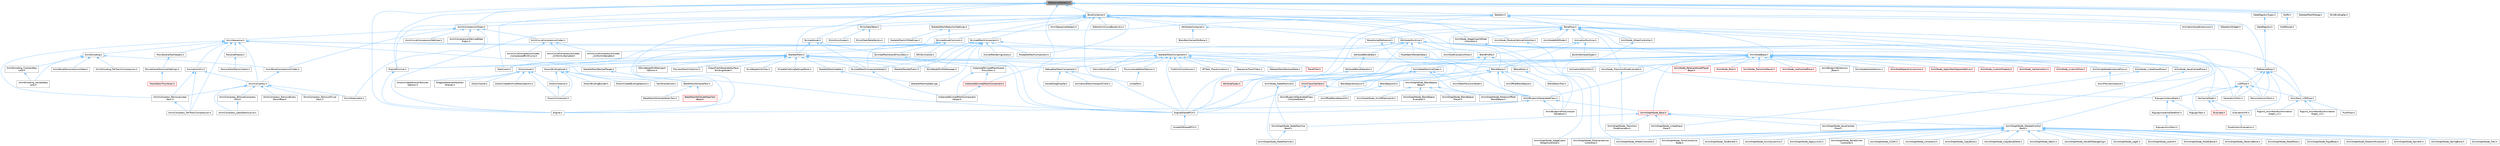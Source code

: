 digraph "ReferenceSkeleton.h"
{
 // INTERACTIVE_SVG=YES
 // LATEX_PDF_SIZE
  bgcolor="transparent";
  edge [fontname=Helvetica,fontsize=10,labelfontname=Helvetica,labelfontsize=10];
  node [fontname=Helvetica,fontsize=10,shape=box,height=0.2,width=0.4];
  Node1 [id="Node000001",label="ReferenceSkeleton.h",height=0.2,width=0.4,color="gray40", fillcolor="grey60", style="filled", fontcolor="black",tooltip=" "];
  Node1 -> Node2 [id="edge1_Node000001_Node000002",dir="back",color="steelblue1",style="solid",tooltip=" "];
  Node2 [id="Node000002",label="AnimCompressionTypes.h",height=0.2,width=0.4,color="grey40", fillcolor="white", style="filled",URL="$d1/d3b/AnimCompressionTypes_8h.html",tooltip=" "];
  Node2 -> Node3 [id="edge2_Node000002_Node000003",dir="back",color="steelblue1",style="solid",tooltip=" "];
  Node3 [id="Node000003",label="AnimBoneCompressionCodec.h",height=0.2,width=0.4,color="grey40", fillcolor="white", style="filled",URL="$dd/dc3/AnimBoneCompressionCodec_8h.html",tooltip=" "];
  Node3 -> Node4 [id="edge3_Node000003_Node000004",dir="back",color="steelblue1",style="solid",tooltip=" "];
  Node4 [id="Node000004",label="AnimCompress.h",height=0.2,width=0.4,color="grey40", fillcolor="white", style="filled",URL="$dd/d6d/AnimCompress_8h.html",tooltip=" "];
  Node4 -> Node5 [id="edge4_Node000004_Node000005",dir="back",color="steelblue1",style="solid",tooltip=" "];
  Node5 [id="Node000005",label="AnimCompress_BitwiseCompress\lOnly.h",height=0.2,width=0.4,color="grey40", fillcolor="white", style="filled",URL="$df/dd5/AnimCompress__BitwiseCompressOnly_8h.html",tooltip=" "];
  Node5 -> Node6 [id="edge5_Node000005_Node000006",dir="back",color="steelblue1",style="solid",tooltip=" "];
  Node6 [id="Node000006",label="AnimCompress_LeastDestructive.h",height=0.2,width=0.4,color="grey40", fillcolor="white", style="filled",URL="$da/d93/AnimCompress__LeastDestructive_8h.html",tooltip=" "];
  Node4 -> Node6 [id="edge6_Node000004_Node000006",dir="back",color="steelblue1",style="solid",tooltip=" "];
  Node4 -> Node7 [id="edge7_Node000004_Node000007",dir="back",color="steelblue1",style="solid",tooltip=" "];
  Node7 [id="Node000007",label="AnimCompress_RemoveEvery\lSecondKey.h",height=0.2,width=0.4,color="grey40", fillcolor="white", style="filled",URL="$d6/dc2/AnimCompress__RemoveEverySecondKey_8h.html",tooltip=" "];
  Node4 -> Node8 [id="edge8_Node000004_Node000008",dir="back",color="steelblue1",style="solid",tooltip=" "];
  Node8 [id="Node000008",label="AnimCompress_RemoveLinear\lKeys.h",height=0.2,width=0.4,color="grey40", fillcolor="white", style="filled",URL="$d1/d0a/AnimCompress__RemoveLinearKeys_8h.html",tooltip=" "];
  Node8 -> Node9 [id="edge9_Node000008_Node000009",dir="back",color="steelblue1",style="solid",tooltip=" "];
  Node9 [id="Node000009",label="AnimCompress_PerTrackCompression.h",height=0.2,width=0.4,color="grey40", fillcolor="white", style="filled",URL="$d1/d22/AnimCompress__PerTrackCompression_8h.html",tooltip=" "];
  Node4 -> Node10 [id="edge10_Node000004_Node000010",dir="back",color="steelblue1",style="solid",tooltip=" "];
  Node10 [id="Node000010",label="AnimCompress_RemoveTrivial\lKeys.h",height=0.2,width=0.4,color="grey40", fillcolor="white", style="filled",URL="$d0/d60/AnimCompress__RemoveTrivialKeys_8h.html",tooltip=" "];
  Node4 -> Node11 [id="edge11_Node000004_Node000011",dir="back",color="steelblue1",style="solid",tooltip=" "];
  Node11 [id="Node000011",label="AnimStreamable.h",height=0.2,width=0.4,color="grey40", fillcolor="white", style="filled",URL="$d1/d46/AnimStreamable_8h.html",tooltip=" "];
  Node2 -> Node12 [id="edge12_Node000002_Node000012",dir="back",color="steelblue1",style="solid",tooltip=" "];
  Node12 [id="Node000012",label="AnimCompressionDerivedData\lPublic.h",height=0.2,width=0.4,color="grey40", fillcolor="white", style="filled",URL="$dc/d36/AnimCompressionDerivedDataPublic_8h.html",tooltip=" "];
  Node2 -> Node13 [id="edge13_Node000002_Node000013",dir="back",color="steelblue1",style="solid",tooltip=" "];
  Node13 [id="Node000013",label="AnimCurveCompressionCodec.h",height=0.2,width=0.4,color="grey40", fillcolor="white", style="filled",URL="$d3/d77/AnimCurveCompressionCodec_8h.html",tooltip=" "];
  Node13 -> Node14 [id="edge14_Node000013_Node000014",dir="back",color="steelblue1",style="solid",tooltip=" "];
  Node14 [id="Node000014",label="AnimCurveCompressionCodec\l_CompressedRichCurve.h",height=0.2,width=0.4,color="grey40", fillcolor="white", style="filled",URL="$db/d72/AnimCurveCompressionCodec__CompressedRichCurve_8h.html",tooltip=" "];
  Node13 -> Node15 [id="edge15_Node000013_Node000015",dir="back",color="steelblue1",style="solid",tooltip=" "];
  Node15 [id="Node000015",label="AnimCurveCompressionCodec\l_UniformIndexable.h",height=0.2,width=0.4,color="grey40", fillcolor="white", style="filled",URL="$d7/d0a/AnimCurveCompressionCodec__UniformIndexable_8h.html",tooltip=" "];
  Node13 -> Node16 [id="edge16_Node000013_Node000016",dir="back",color="steelblue1",style="solid",tooltip=" "];
  Node16 [id="Node000016",label="AnimCurveCompressionCodec\l_UniformlySampled.h",height=0.2,width=0.4,color="grey40", fillcolor="white", style="filled",URL="$da/d4c/AnimCurveCompressionCodec__UniformlySampled_8h.html",tooltip=" "];
  Node2 -> Node17 [id="edge17_Node000002_Node000017",dir="back",color="steelblue1",style="solid",tooltip=" "];
  Node17 [id="Node000017",label="AnimCurveCompressionSettings.h",height=0.2,width=0.4,color="grey40", fillcolor="white", style="filled",URL="$d0/d49/AnimCurveCompressionSettings_8h.html",tooltip=" "];
  Node2 -> Node18 [id="edge18_Node000002_Node000018",dir="back",color="steelblue1",style="solid",tooltip=" "];
  Node18 [id="Node000018",label="AnimSequence.h",height=0.2,width=0.4,color="grey40", fillcolor="white", style="filled",URL="$d0/d8a/AnimSequence_8h.html",tooltip=" "];
  Node18 -> Node19 [id="edge19_Node000018_Node000019",dir="back",color="steelblue1",style="solid",tooltip=" "];
  Node19 [id="Node000019",label="AnimBlueprintPostCompile\lValidation.h",height=0.2,width=0.4,color="grey40", fillcolor="white", style="filled",URL="$de/d1b/AnimBlueprintPostCompileValidation_8h.html",tooltip=" "];
  Node18 -> Node4 [id="edge20_Node000018_Node000004",dir="back",color="steelblue1",style="solid",tooltip=" "];
  Node18 -> Node9 [id="edge21_Node000018_Node000009",dir="back",color="steelblue1",style="solid",tooltip=" "];
  Node18 -> Node8 [id="edge22_Node000018_Node000008",dir="back",color="steelblue1",style="solid",tooltip=" "];
  Node18 -> Node20 [id="edge23_Node000018_Node000020",dir="back",color="steelblue1",style="solid",tooltip=" "];
  Node20 [id="Node000020",label="AnimEncoding.h",height=0.2,width=0.4,color="grey40", fillcolor="white", style="filled",URL="$d9/dfd/AnimEncoding_8h.html",tooltip=" "];
  Node20 -> Node3 [id="edge24_Node000020_Node000003",dir="back",color="steelblue1",style="solid",tooltip=" "];
  Node20 -> Node21 [id="edge25_Node000020_Node000021",dir="back",color="steelblue1",style="solid",tooltip=" "];
  Node21 [id="Node000021",label="AnimBoneDecompressionData.h",height=0.2,width=0.4,color="grey40", fillcolor="white", style="filled",URL="$d9/d92/AnimBoneDecompressionData_8h.html",tooltip=" "];
  Node20 -> Node22 [id="edge26_Node000020_Node000022",dir="back",color="steelblue1",style="solid",tooltip=" "];
  Node22 [id="Node000022",label="AnimEncoding_ConstantKey\lLerp.h",height=0.2,width=0.4,color="grey40", fillcolor="white", style="filled",URL="$d8/d74/AnimEncoding__ConstantKeyLerp_8h.html",tooltip=" "];
  Node22 -> Node23 [id="edge27_Node000022_Node000023",dir="back",color="steelblue1",style="solid",tooltip=" "];
  Node23 [id="Node000023",label="AnimEncoding_VariableKey\lLerp.h",height=0.2,width=0.4,color="grey40", fillcolor="white", style="filled",URL="$d7/d4b/AnimEncoding__VariableKeyLerp_8h.html",tooltip=" "];
  Node20 -> Node24 [id="edge28_Node000020_Node000024",dir="back",color="steelblue1",style="solid",tooltip=" "];
  Node24 [id="Node000024",label="AnimEncoding_PerTrackCompression.h",height=0.2,width=0.4,color="grey40", fillcolor="white", style="filled",URL="$dc/d27/AnimEncoding__PerTrackCompression_8h.html",tooltip=" "];
  Node20 -> Node23 [id="edge29_Node000020_Node000023",dir="back",color="steelblue1",style="solid",tooltip=" "];
  Node18 -> Node25 [id="edge30_Node000018_Node000025",dir="back",color="steelblue1",style="solid",tooltip=" "];
  Node25 [id="Node000025",label="AnimationUtils.h",height=0.2,width=0.4,color="grey40", fillcolor="white", style="filled",URL="$d6/db6/AnimationUtils_8h.html",tooltip=" "];
  Node25 -> Node4 [id="edge31_Node000025_Node000004",dir="back",color="steelblue1",style="solid",tooltip=" "];
  Node25 -> Node9 [id="edge32_Node000025_Node000009",dir="back",color="steelblue1",style="solid",tooltip=" "];
  Node25 -> Node8 [id="edge33_Node000025_Node000008",dir="back",color="steelblue1",style="solid",tooltip=" "];
  Node18 -> Node26 [id="edge34_Node000018_Node000026",dir="back",color="steelblue1",style="solid",tooltip=" "];
  Node26 [id="Node000026",label="BlendSpaceAnalysis.h",height=0.2,width=0.4,color="grey40", fillcolor="white", style="filled",URL="$d7/daf/BlendSpaceAnalysis_8h.html",tooltip=" "];
  Node18 -> Node27 [id="edge35_Node000018_Node000027",dir="back",color="steelblue1",style="solid",tooltip=" "];
  Node27 [id="Node000027",label="EngineSharedPCH.h",height=0.2,width=0.4,color="grey40", fillcolor="white", style="filled",URL="$dc/dbb/EngineSharedPCH_8h.html",tooltip=" "];
  Node27 -> Node28 [id="edge36_Node000027_Node000028",dir="back",color="steelblue1",style="solid",tooltip=" "];
  Node28 [id="Node000028",label="UnrealEdSharedPCH.h",height=0.2,width=0.4,color="grey40", fillcolor="white", style="filled",URL="$d1/de6/UnrealEdSharedPCH_8h.html",tooltip=" "];
  Node18 -> Node29 [id="edge37_Node000018_Node000029",dir="back",color="steelblue1",style="solid",tooltip=" "];
  Node29 [id="Node000029",label="MovieSceneToolHelpers.h",height=0.2,width=0.4,color="grey40", fillcolor="white", style="filled",URL="$d4/d0e/MovieSceneToolHelpers_8h.html",tooltip=" "];
  Node29 -> Node30 [id="edge38_Node000029_Node000030",dir="back",color="steelblue1",style="solid",tooltip=" "];
  Node30 [id="Node000030",label="MovieSceneToolsUserSettings.h",height=0.2,width=0.4,color="grey40", fillcolor="white", style="filled",URL="$d5/dab/MovieSceneToolsUserSettings_8h.html",tooltip=" "];
  Node30 -> Node31 [id="edge39_Node000030_Node000031",dir="back",color="steelblue1",style="solid",tooltip=" "];
  Node31 [id="Node000031",label="TrackEditorThumbnail.h",height=0.2,width=0.4,color="red", fillcolor="#FFF0F0", style="filled",URL="$d6/d44/TrackEditorThumbnail_8h.html",tooltip=" "];
  Node18 -> Node34 [id="edge40_Node000018_Node000034",dir="back",color="steelblue1",style="solid",tooltip=" "];
  Node34 [id="Node000034",label="PersonaModule.h",height=0.2,width=0.4,color="grey40", fillcolor="white", style="filled",URL="$de/d74/PersonaModule_8h.html",tooltip=" "];
  Node34 -> Node35 [id="edge41_Node000034_Node000035",dir="back",color="steelblue1",style="solid",tooltip=" "];
  Node35 [id="Node000035",label="PersonaToolMenuContext.h",height=0.2,width=0.4,color="grey40", fillcolor="white", style="filled",URL="$d6/d6c/PersonaToolMenuContext_8h.html",tooltip=" "];
  Node2 -> Node11 [id="edge42_Node000002_Node000011",dir="back",color="steelblue1",style="solid",tooltip=" "];
  Node1 -> Node36 [id="edge43_Node000001_Node000036",dir="back",color="steelblue1",style="solid",tooltip=" "];
  Node36 [id="Node000036",label="BoneContainer.h",height=0.2,width=0.4,color="grey40", fillcolor="white", style="filled",URL="$d9/d68/BoneContainer_8h.html",tooltip=" "];
  Node36 -> Node2 [id="edge44_Node000036_Node000002",dir="back",color="steelblue1",style="solid",tooltip=" "];
  Node36 -> Node37 [id="edge45_Node000036_Node000037",dir="back",color="steelblue1",style="solid",tooltip=" "];
  Node37 [id="Node000037",label="AnimNode_ModularVehicleController.h",height=0.2,width=0.4,color="grey40", fillcolor="white", style="filled",URL="$d8/d10/AnimNode__ModularVehicleController_8h.html",tooltip=" "];
  Node37 -> Node38 [id="edge46_Node000037_Node000038",dir="back",color="steelblue1",style="solid",tooltip=" "];
  Node38 [id="Node000038",label="AnimGraphNode_ModularVehicle\lController.h",height=0.2,width=0.4,color="grey40", fillcolor="white", style="filled",URL="$d3/d04/AnimGraphNode__ModularVehicleController_8h.html",tooltip=" "];
  Node36 -> Node39 [id="edge47_Node000036_Node000039",dir="back",color="steelblue1",style="solid",tooltip=" "];
  Node39 [id="Node000039",label="AnimNode_StageCoachWheel\lController.h",height=0.2,width=0.4,color="grey40", fillcolor="white", style="filled",URL="$d0/d68/AnimNode__StageCoachWheelController_8h.html",tooltip=" "];
  Node39 -> Node40 [id="edge48_Node000039_Node000040",dir="back",color="steelblue1",style="solid",tooltip=" "];
  Node40 [id="Node000040",label="AnimGraphNode_StageCoach\lWheelController.h",height=0.2,width=0.4,color="grey40", fillcolor="white", style="filled",URL="$d6/dbe/AnimGraphNode__StageCoachWheelController_8h.html",tooltip=" "];
  Node36 -> Node41 [id="edge49_Node000036_Node000041",dir="back",color="steelblue1",style="solid",tooltip=" "];
  Node41 [id="Node000041",label="AnimNode_WheelController.h",height=0.2,width=0.4,color="grey40", fillcolor="white", style="filled",URL="$d4/dbf/AnimNode__WheelController_8h.html",tooltip=" "];
  Node41 -> Node42 [id="edge50_Node000041_Node000042",dir="back",color="steelblue1",style="solid",tooltip=" "];
  Node42 [id="Node000042",label="AnimGraphNode_WheelController.h",height=0.2,width=0.4,color="grey40", fillcolor="white", style="filled",URL="$df/de4/AnimGraphNode__WheelController_8h.html",tooltip=" "];
  Node36 -> Node43 [id="edge51_Node000036_Node000043",dir="back",color="steelblue1",style="solid",tooltip=" "];
  Node43 [id="Node000043",label="AnimSequenceHelpers.h",height=0.2,width=0.4,color="grey40", fillcolor="white", style="filled",URL="$dd/d12/AnimSequenceHelpers_8h.html",tooltip=" "];
  Node36 -> Node44 [id="edge52_Node000036_Node000044",dir="back",color="steelblue1",style="solid",tooltip=" "];
  Node44 [id="Node000044",label="AttributesContainer.h",height=0.2,width=0.4,color="grey40", fillcolor="white", style="filled",URL="$d7/db7/AttributesContainer_8h.html",tooltip=" "];
  Node44 -> Node45 [id="edge53_Node000044_Node000045",dir="back",color="steelblue1",style="solid",tooltip=" "];
  Node45 [id="Node000045",label="AttributesRuntime.h",height=0.2,width=0.4,color="grey40", fillcolor="white", style="filled",URL="$dc/dc1/AttributesRuntime_8h.html",tooltip=" "];
  Node45 -> Node46 [id="edge54_Node000045_Node000046",dir="back",color="steelblue1",style="solid",tooltip=" "];
  Node46 [id="Node000046",label="AnimNext_LODPose.h",height=0.2,width=0.4,color="grey40", fillcolor="white", style="filled",URL="$d7/d76/AnimNext__LODPose_8h.html",tooltip=" "];
  Node46 -> Node47 [id="edge55_Node000046_Node000047",dir="back",color="steelblue1",style="solid",tooltip=" "];
  Node47 [id="Node000047",label="PushPose.h",height=0.2,width=0.4,color="grey40", fillcolor="white", style="filled",URL="$d2/de9/PushPose_8h.html",tooltip=" "];
  Node46 -> Node48 [id="edge56_Node000046_Node000048",dir="back",color="steelblue1",style="solid",tooltip=" "];
  Node48 [id="Node000048",label="RigUnit_AnimNextRunAnimation\lGraph_v1.h",height=0.2,width=0.4,color="grey40", fillcolor="white", style="filled",URL="$d1/df7/RigUnit__AnimNextRunAnimationGraph__v1_8h.html",tooltip=" "];
  Node46 -> Node49 [id="edge57_Node000046_Node000049",dir="back",color="steelblue1",style="solid",tooltip=" "];
  Node49 [id="Node000049",label="RigUnit_AnimNextRunAnimation\lGraph_v2.h",height=0.2,width=0.4,color="grey40", fillcolor="white", style="filled",URL="$d6/d84/RigUnit__AnimNextRunAnimationGraph__v2_8h.html",tooltip=" "];
  Node45 -> Node50 [id="edge58_Node000045_Node000050",dir="back",color="steelblue1",style="solid",tooltip=" "];
  Node50 [id="Node000050",label="AnimNodeBase.h",height=0.2,width=0.4,color="grey40", fillcolor="white", style="filled",URL="$d9/dce/AnimNodeBase_8h.html",tooltip=" "];
  Node50 -> Node51 [id="edge59_Node000050_Node000051",dir="back",color="steelblue1",style="solid",tooltip=" "];
  Node51 [id="Node000051",label="AnimBlueprintExtension\l_Base.h",height=0.2,width=0.4,color="grey40", fillcolor="white", style="filled",URL="$d1/d73/AnimBlueprintExtension__Base_8h.html",tooltip=" "];
  Node50 -> Node52 [id="edge60_Node000050_Node000052",dir="back",color="steelblue1",style="solid",tooltip=" "];
  Node52 [id="Node000052",label="AnimBlueprintGeneratedClass.h",height=0.2,width=0.4,color="grey40", fillcolor="white", style="filled",URL="$dc/d81/AnimBlueprintGeneratedClass_8h.html",tooltip=" "];
  Node52 -> Node19 [id="edge61_Node000052_Node000019",dir="back",color="steelblue1",style="solid",tooltip=" "];
  Node52 -> Node53 [id="edge62_Node000052_Node000053",dir="back",color="steelblue1",style="solid",tooltip=" "];
  Node53 [id="Node000053",label="AnimGraphNode_Base.h",height=0.2,width=0.4,color="red", fillcolor="#FFF0F0", style="filled",URL="$d0/dfb/AnimGraphNode__Base_8h.html",tooltip=" "];
  Node53 -> Node89 [id="edge63_Node000053_Node000089",dir="back",color="steelblue1",style="solid",tooltip=" "];
  Node89 [id="Node000089",label="AnimGraphNode_LinkedInput\lPose.h",height=0.2,width=0.4,color="grey40", fillcolor="white", style="filled",URL="$d7/d8c/AnimGraphNode__LinkedInputPose_8h.html",tooltip=" "];
  Node53 -> Node103 [id="edge64_Node000053_Node000103",dir="back",color="steelblue1",style="solid",tooltip=" "];
  Node103 [id="Node000103",label="AnimGraphNode_SaveCached\lPose.h",height=0.2,width=0.4,color="grey40", fillcolor="white", style="filled",URL="$df/d5e/AnimGraphNode__SaveCachedPose_8h.html",tooltip=" "];
  Node53 -> Node105 [id="edge65_Node000053_Node000105",dir="back",color="steelblue1",style="solid",tooltip=" "];
  Node105 [id="Node000105",label="AnimGraphNode_SkeletalControl\lBase.h",height=0.2,width=0.4,color="grey40", fillcolor="white", style="filled",URL="$d9/dff/AnimGraphNode__SkeletalControlBase_8h.html",tooltip=" "];
  Node105 -> Node106 [id="edge66_Node000105_Node000106",dir="back",color="steelblue1",style="solid",tooltip=" "];
  Node106 [id="Node000106",label="AnimGraphNode_AnimDynamics.h",height=0.2,width=0.4,color="grey40", fillcolor="white", style="filled",URL="$da/dc2/AnimGraphNode__AnimDynamics_8h.html",tooltip=" "];
  Node105 -> Node107 [id="edge67_Node000105_Node000107",dir="back",color="steelblue1",style="solid",tooltip=" "];
  Node107 [id="Node000107",label="AnimGraphNode_ApplyLimits.h",height=0.2,width=0.4,color="grey40", fillcolor="white", style="filled",URL="$dc/d36/AnimGraphNode__ApplyLimits_8h.html",tooltip=" "];
  Node105 -> Node108 [id="edge68_Node000105_Node000108",dir="back",color="steelblue1",style="solid",tooltip=" "];
  Node108 [id="Node000108",label="AnimGraphNode_BoneDriven\lController.h",height=0.2,width=0.4,color="grey40", fillcolor="white", style="filled",URL="$df/df3/AnimGraphNode__BoneDrivenController_8h.html",tooltip=" "];
  Node105 -> Node109 [id="edge69_Node000105_Node000109",dir="back",color="steelblue1",style="solid",tooltip=" "];
  Node109 [id="Node000109",label="AnimGraphNode_CCDIK.h",height=0.2,width=0.4,color="grey40", fillcolor="white", style="filled",URL="$df/d0d/AnimGraphNode__CCDIK_8h.html",tooltip=" "];
  Node105 -> Node110 [id="edge70_Node000105_Node000110",dir="back",color="steelblue1",style="solid",tooltip=" "];
  Node110 [id="Node000110",label="AnimGraphNode_Constraint.h",height=0.2,width=0.4,color="grey40", fillcolor="white", style="filled",URL="$d2/d98/AnimGraphNode__Constraint_8h.html",tooltip=" "];
  Node105 -> Node111 [id="edge71_Node000105_Node000111",dir="back",color="steelblue1",style="solid",tooltip=" "];
  Node111 [id="Node000111",label="AnimGraphNode_CopyBone.h",height=0.2,width=0.4,color="grey40", fillcolor="white", style="filled",URL="$dc/de6/AnimGraphNode__CopyBone_8h.html",tooltip=" "];
  Node105 -> Node112 [id="edge72_Node000105_Node000112",dir="back",color="steelblue1",style="solid",tooltip=" "];
  Node112 [id="Node000112",label="AnimGraphNode_CopyBoneDelta.h",height=0.2,width=0.4,color="grey40", fillcolor="white", style="filled",URL="$d8/d60/AnimGraphNode__CopyBoneDelta_8h.html",tooltip=" "];
  Node105 -> Node113 [id="edge73_Node000105_Node000113",dir="back",color="steelblue1",style="solid",tooltip=" "];
  Node113 [id="Node000113",label="AnimGraphNode_Fabrik.h",height=0.2,width=0.4,color="grey40", fillcolor="white", style="filled",URL="$d6/d79/AnimGraphNode__Fabrik_8h.html",tooltip=" "];
  Node105 -> Node114 [id="edge74_Node000105_Node000114",dir="back",color="steelblue1",style="solid",tooltip=" "];
  Node114 [id="Node000114",label="AnimGraphNode_HandIKRetargeting.h",height=0.2,width=0.4,color="grey40", fillcolor="white", style="filled",URL="$dd/dee/AnimGraphNode__HandIKRetargeting_8h.html",tooltip=" "];
  Node105 -> Node115 [id="edge75_Node000105_Node000115",dir="back",color="steelblue1",style="solid",tooltip=" "];
  Node115 [id="Node000115",label="AnimGraphNode_LegIK.h",height=0.2,width=0.4,color="grey40", fillcolor="white", style="filled",URL="$d3/d59/AnimGraphNode__LegIK_8h.html",tooltip=" "];
  Node105 -> Node116 [id="edge76_Node000105_Node000116",dir="back",color="steelblue1",style="solid",tooltip=" "];
  Node116 [id="Node000116",label="AnimGraphNode_LookAt.h",height=0.2,width=0.4,color="grey40", fillcolor="white", style="filled",URL="$dd/de3/AnimGraphNode__LookAt_8h.html",tooltip=" "];
  Node105 -> Node117 [id="edge77_Node000105_Node000117",dir="back",color="steelblue1",style="solid",tooltip=" "];
  Node117 [id="Node000117",label="AnimGraphNode_ModifyBone.h",height=0.2,width=0.4,color="grey40", fillcolor="white", style="filled",URL="$d1/d8e/AnimGraphNode__ModifyBone_8h.html",tooltip=" "];
  Node105 -> Node38 [id="edge78_Node000105_Node000038",dir="back",color="steelblue1",style="solid",tooltip=" "];
  Node105 -> Node118 [id="edge79_Node000105_Node000118",dir="back",color="steelblue1",style="solid",tooltip=" "];
  Node118 [id="Node000118",label="AnimGraphNode_ObserveBone.h",height=0.2,width=0.4,color="grey40", fillcolor="white", style="filled",URL="$d0/dcc/AnimGraphNode__ObserveBone_8h.html",tooltip=" "];
  Node105 -> Node119 [id="edge80_Node000105_Node000119",dir="back",color="steelblue1",style="solid",tooltip=" "];
  Node119 [id="Node000119",label="AnimGraphNode_ResetRoot.h",height=0.2,width=0.4,color="grey40", fillcolor="white", style="filled",URL="$dd/da9/AnimGraphNode__ResetRoot_8h.html",tooltip=" "];
  Node105 -> Node120 [id="edge81_Node000105_Node000120",dir="back",color="steelblue1",style="solid",tooltip=" "];
  Node120 [id="Node000120",label="AnimGraphNode_RigidBody.h",height=0.2,width=0.4,color="grey40", fillcolor="white", style="filled",URL="$d0/d05/AnimGraphNode__RigidBody_8h.html",tooltip=" "];
  Node105 -> Node121 [id="edge82_Node000105_Node000121",dir="back",color="steelblue1",style="solid",tooltip=" "];
  Node121 [id="Node000121",label="AnimGraphNode_RotationMultiplier.h",height=0.2,width=0.4,color="grey40", fillcolor="white", style="filled",URL="$d6/d16/AnimGraphNode__RotationMultiplier_8h.html",tooltip=" "];
  Node105 -> Node122 [id="edge83_Node000105_Node000122",dir="back",color="steelblue1",style="solid",tooltip=" "];
  Node122 [id="Node000122",label="AnimGraphNode_SplineIK.h",height=0.2,width=0.4,color="grey40", fillcolor="white", style="filled",URL="$d0/d7e/AnimGraphNode__SplineIK_8h.html",tooltip=" "];
  Node105 -> Node123 [id="edge84_Node000105_Node000123",dir="back",color="steelblue1",style="solid",tooltip=" "];
  Node123 [id="Node000123",label="AnimGraphNode_SpringBone.h",height=0.2,width=0.4,color="grey40", fillcolor="white", style="filled",URL="$dc/d38/AnimGraphNode__SpringBone_8h.html",tooltip=" "];
  Node105 -> Node40 [id="edge85_Node000105_Node000040",dir="back",color="steelblue1",style="solid",tooltip=" "];
  Node105 -> Node124 [id="edge86_Node000105_Node000124",dir="back",color="steelblue1",style="solid",tooltip=" "];
  Node124 [id="Node000124",label="AnimGraphNode_Trail.h",height=0.2,width=0.4,color="grey40", fillcolor="white", style="filled",URL="$d4/d5a/AnimGraphNode__Trail_8h.html",tooltip=" "];
  Node105 -> Node125 [id="edge87_Node000105_Node000125",dir="back",color="steelblue1",style="solid",tooltip=" "];
  Node125 [id="Node000125",label="AnimGraphNode_TwistCorrective\lNode.h",height=0.2,width=0.4,color="grey40", fillcolor="white", style="filled",URL="$de/d7f/AnimGraphNode__TwistCorrectiveNode_8h.html",tooltip=" "];
  Node105 -> Node126 [id="edge88_Node000105_Node000126",dir="back",color="steelblue1",style="solid",tooltip=" "];
  Node126 [id="Node000126",label="AnimGraphNode_TwoBoneIK.h",height=0.2,width=0.4,color="grey40", fillcolor="white", style="filled",URL="$d1/dc2/AnimGraphNode__TwoBoneIK_8h.html",tooltip=" "];
  Node105 -> Node42 [id="edge89_Node000105_Node000042",dir="back",color="steelblue1",style="solid",tooltip=" "];
  Node53 -> Node128 [id="edge90_Node000053_Node000128",dir="back",color="steelblue1",style="solid",tooltip=" "];
  Node128 [id="Node000128",label="AnimGraphNode_StateMachine\lBase.h",height=0.2,width=0.4,color="grey40", fillcolor="white", style="filled",URL="$dc/d11/AnimGraphNode__StateMachineBase_8h.html",tooltip=" "];
  Node128 -> Node129 [id="edge91_Node000128_Node000129",dir="back",color="steelblue1",style="solid",tooltip=" "];
  Node129 [id="Node000129",label="AnimGraphNode_StateMachine.h",height=0.2,width=0.4,color="grey40", fillcolor="white", style="filled",URL="$d9/d4d/AnimGraphNode__StateMachine_8h.html",tooltip=" "];
  Node53 -> Node132 [id="edge92_Node000053_Node000132",dir="back",color="steelblue1",style="solid",tooltip=" "];
  Node132 [id="Node000132",label="AnimGraphNode_Transition\lPoseEvaluator.h",height=0.2,width=0.4,color="grey40", fillcolor="white", style="filled",URL="$d8/dec/AnimGraphNode__TransitionPoseEvaluator_8h.html",tooltip=" "];
  Node52 -> Node142 [id="edge93_Node000052_Node000142",dir="back",color="steelblue1",style="solid",tooltip=" "];
  Node142 [id="Node000142",label="Engine.h",height=0.2,width=0.4,color="grey40", fillcolor="white", style="filled",URL="$d1/d34/Public_2Engine_8h.html",tooltip=" "];
  Node52 -> Node27 [id="edge94_Node000052_Node000027",dir="back",color="steelblue1",style="solid",tooltip=" "];
  Node50 -> Node53 [id="edge95_Node000050_Node000053",dir="back",color="steelblue1",style="solid",tooltip=" "];
  Node50 -> Node143 [id="edge96_Node000050_Node000143",dir="back",color="steelblue1",style="solid",tooltip=" "];
  Node143 [id="Node000143",label="AnimNodeAlphaOptions.h",height=0.2,width=0.4,color="grey40", fillcolor="white", style="filled",URL="$df/d96/AnimNodeAlphaOptions_8h.html",tooltip=" "];
  Node50 -> Node144 [id="edge97_Node000050_Node000144",dir="back",color="steelblue1",style="solid",tooltip=" "];
  Node144 [id="Node000144",label="AnimNodeSpaceConversions.h",height=0.2,width=0.4,color="red", fillcolor="#FFF0F0", style="filled",URL="$da/d0a/AnimNodeSpaceConversions_8h.html",tooltip=" "];
  Node50 -> Node145 [id="edge98_Node000050_Node000145",dir="back",color="steelblue1",style="solid",tooltip=" "];
  Node145 [id="Node000145",label="AnimNode_ApplyMeshSpaceAdditive.h",height=0.2,width=0.4,color="red", fillcolor="#FFF0F0", style="filled",URL="$d9/d6b/AnimNode__ApplyMeshSpaceAdditive_8h.html",tooltip=" "];
  Node50 -> Node146 [id="edge99_Node000050_Node000146",dir="back",color="steelblue1",style="solid",tooltip=" "];
  Node146 [id="Node000146",label="AnimNode_CustomProperty.h",height=0.2,width=0.4,color="red", fillcolor="#FFF0F0", style="filled",URL="$d3/ddc/AnimNode__CustomProperty_8h.html",tooltip=" "];
  Node50 -> Node150 [id="edge100_Node000050_Node000150",dir="back",color="steelblue1",style="solid",tooltip=" "];
  Node150 [id="Node000150",label="AnimNode_Inertialization.h",height=0.2,width=0.4,color="red", fillcolor="#FFF0F0", style="filled",URL="$d8/d62/AnimNode__Inertialization_8h.html",tooltip=" "];
  Node50 -> Node152 [id="edge101_Node000050_Node000152",dir="back",color="steelblue1",style="solid",tooltip=" "];
  Node152 [id="Node000152",label="AnimNode_LinkedInputPose.h",height=0.2,width=0.4,color="grey40", fillcolor="white", style="filled",URL="$d3/d07/AnimNode__LinkedInputPose_8h.html",tooltip=" "];
  Node152 -> Node89 [id="edge102_Node000152_Node000089",dir="back",color="steelblue1",style="solid",tooltip=" "];
  Node50 -> Node153 [id="edge103_Node000050_Node000153",dir="back",color="steelblue1",style="solid",tooltip=" "];
  Node153 [id="Node000153",label="AnimNode_LiveLinkPose.h",height=0.2,width=0.4,color="red", fillcolor="#FFF0F0", style="filled",URL="$df/d09/AnimNode__LiveLinkPose_8h.html",tooltip=" "];
  Node50 -> Node155 [id="edge104_Node000050_Node000155",dir="back",color="steelblue1",style="solid",tooltip=" "];
  Node155 [id="Node000155",label="AnimNode_RelevantAssetPlayer\lBase.h",height=0.2,width=0.4,color="red", fillcolor="#FFF0F0", style="filled",URL="$d5/d02/AnimNode__RelevantAssetPlayerBase_8h.html",tooltip=" "];
  Node50 -> Node158 [id="edge105_Node000050_Node000158",dir="back",color="steelblue1",style="solid",tooltip=" "];
  Node158 [id="Node000158",label="AnimNode_Root.h",height=0.2,width=0.4,color="red", fillcolor="#FFF0F0", style="filled",URL="$d3/d2c/AnimNode__Root_8h.html",tooltip=" "];
  Node50 -> Node160 [id="edge106_Node000050_Node000160",dir="back",color="steelblue1",style="solid",tooltip=" "];
  Node160 [id="Node000160",label="AnimNode_SaveCachedPose.h",height=0.2,width=0.4,color="grey40", fillcolor="white", style="filled",URL="$d8/d46/AnimNode__SaveCachedPose_8h.html",tooltip=" "];
  Node160 -> Node103 [id="edge107_Node000160_Node000103",dir="back",color="steelblue1",style="solid",tooltip=" "];
  Node50 -> Node161 [id="edge108_Node000050_Node000161",dir="back",color="steelblue1",style="solid",tooltip=" "];
  Node161 [id="Node000161",label="AnimNode_StateMachine.h",height=0.2,width=0.4,color="grey40", fillcolor="white", style="filled",URL="$df/d8f/AnimNode__StateMachine_8h.html",tooltip=" "];
  Node161 -> Node129 [id="edge109_Node000161_Node000129",dir="back",color="steelblue1",style="solid",tooltip=" "];
  Node161 -> Node128 [id="edge110_Node000161_Node000128",dir="back",color="steelblue1",style="solid",tooltip=" "];
  Node50 -> Node162 [id="edge111_Node000050_Node000162",dir="back",color="steelblue1",style="solid",tooltip=" "];
  Node162 [id="Node000162",label="AnimNode_TransitionPoseEvaluator.h",height=0.2,width=0.4,color="grey40", fillcolor="white", style="filled",URL="$db/df6/AnimNode__TransitionPoseEvaluator_8h.html",tooltip=" "];
  Node162 -> Node132 [id="edge112_Node000162_Node000132",dir="back",color="steelblue1",style="solid",tooltip=" "];
  Node50 -> Node163 [id="edge113_Node000050_Node000163",dir="back",color="steelblue1",style="solid",tooltip=" "];
  Node163 [id="Node000163",label="AnimNode_TransitionResult.h",height=0.2,width=0.4,color="red", fillcolor="#FFF0F0", style="filled",URL="$d7/d1b/AnimNode__TransitionResult_8h.html",tooltip=" "];
  Node50 -> Node164 [id="edge114_Node000050_Node000164",dir="back",color="steelblue1",style="solid",tooltip=" "];
  Node164 [id="Node000164",label="AnimNode_UseCachedPose.h",height=0.2,width=0.4,color="red", fillcolor="#FFF0F0", style="filled",URL="$de/d6a/AnimNode__UseCachedPose_8h.html",tooltip=" "];
  Node50 -> Node165 [id="edge115_Node000050_Node000165",dir="back",color="steelblue1",style="solid",tooltip=" "];
  Node165 [id="Node000165",label="AnimSingleNodeInstanceProxy.h",height=0.2,width=0.4,color="grey40", fillcolor="white", style="filled",URL="$dc/de5/AnimSingleNodeInstanceProxy_8h.html",tooltip=" "];
  Node165 -> Node166 [id="edge116_Node000165_Node000166",dir="back",color="steelblue1",style="solid",tooltip=" "];
  Node166 [id="Node000166",label="AnimPreviewInstance.h",height=0.2,width=0.4,color="grey40", fillcolor="white", style="filled",URL="$d1/d84/AnimPreviewInstance_8h.html",tooltip=" "];
  Node50 -> Node167 [id="edge117_Node000050_Node000167",dir="back",color="steelblue1",style="solid",tooltip=" "];
  Node167 [id="Node000167",label="BlendSpace.h",height=0.2,width=0.4,color="grey40", fillcolor="white", style="filled",URL="$d7/d9b/BlendSpace_8h.html",tooltip=" "];
  Node167 -> Node168 [id="edge118_Node000167_Node000168",dir="back",color="steelblue1",style="solid",tooltip=" "];
  Node168 [id="Node000168",label="AimOffsetBlendSpace.h",height=0.2,width=0.4,color="grey40", fillcolor="white", style="filled",URL="$d3/d5d/AimOffsetBlendSpace_8h.html",tooltip=" "];
  Node167 -> Node52 [id="edge119_Node000167_Node000052",dir="back",color="steelblue1",style="solid",tooltip=" "];
  Node167 -> Node19 [id="edge120_Node000167_Node000019",dir="back",color="steelblue1",style="solid",tooltip=" "];
  Node167 -> Node59 [id="edge121_Node000167_Node000059",dir="back",color="steelblue1",style="solid",tooltip=" "];
  Node59 [id="Node000059",label="AnimGraphNode_BlendSpace\lBase.h",height=0.2,width=0.4,color="grey40", fillcolor="white", style="filled",URL="$d7/d6d/AnimGraphNode__BlendSpaceBase_8h.html",tooltip=" "];
  Node59 -> Node60 [id="edge122_Node000059_Node000060",dir="back",color="steelblue1",style="solid",tooltip=" "];
  Node60 [id="Node000060",label="AnimGraphNode_AimOffsetLookAt.h",height=0.2,width=0.4,color="grey40", fillcolor="white", style="filled",URL="$d2/daa/AnimGraphNode__AimOffsetLookAt_8h.html",tooltip=" "];
  Node59 -> Node61 [id="edge123_Node000059_Node000061",dir="back",color="steelblue1",style="solid",tooltip=" "];
  Node61 [id="Node000061",label="AnimGraphNode_BlendSpace\lEvaluator.h",height=0.2,width=0.4,color="grey40", fillcolor="white", style="filled",URL="$d0/d5d/AnimGraphNode__BlendSpaceEvaluator_8h.html",tooltip=" "];
  Node59 -> Node62 [id="edge124_Node000059_Node000062",dir="back",color="steelblue1",style="solid",tooltip=" "];
  Node62 [id="Node000062",label="AnimGraphNode_BlendSpace\lPlayer.h",height=0.2,width=0.4,color="grey40", fillcolor="white", style="filled",URL="$d2/d22/AnimGraphNode__BlendSpacePlayer_8h.html",tooltip=" "];
  Node59 -> Node63 [id="edge125_Node000059_Node000063",dir="back",color="steelblue1",style="solid",tooltip=" "];
  Node63 [id="Node000063",label="AnimGraphNode_RotationOffset\lBlendSpace.h",height=0.2,width=0.4,color="grey40", fillcolor="white", style="filled",URL="$dc/dd5/AnimGraphNode__RotationOffsetBlendSpace_8h.html",tooltip=" "];
  Node167 -> Node169 [id="edge126_Node000167_Node000169",dir="back",color="steelblue1",style="solid",tooltip=" "];
  Node169 [id="Node000169",label="BlendSpace1D.h",height=0.2,width=0.4,color="grey40", fillcolor="white", style="filled",URL="$d5/d90/BlendSpace1D_8h.html",tooltip=" "];
  Node169 -> Node170 [id="edge127_Node000169_Node000170",dir="back",color="steelblue1",style="solid",tooltip=" "];
  Node170 [id="Node000170",label="AimOffsetBlendSpace1D.h",height=0.2,width=0.4,color="grey40", fillcolor="white", style="filled",URL="$d4/d4c/AimOffsetBlendSpace1D_8h.html",tooltip=" "];
  Node167 -> Node26 [id="edge128_Node000167_Node000026",dir="back",color="steelblue1",style="solid",tooltip=" "];
  Node50 -> Node27 [id="edge129_Node000050_Node000027",dir="back",color="steelblue1",style="solid",tooltip=" "];
  Node50 -> Node171 [id="edge130_Node000050_Node000171",dir="back",color="steelblue1",style="solid",tooltip=" "];
  Node171 [id="Node000171",label="IAnimBlueprintGeneratedClass\lCompiledData.h",height=0.2,width=0.4,color="grey40", fillcolor="white", style="filled",URL="$d6/de8/IAnimBlueprintGeneratedClassCompiledData_8h.html",tooltip=" "];
  Node45 -> Node172 [id="edge131_Node000045_Node000172",dir="back",color="steelblue1",style="solid",tooltip=" "];
  Node172 [id="Node000172",label="AnimSlotEvaluationPose.h",height=0.2,width=0.4,color="grey40", fillcolor="white", style="filled",URL="$db/d61/AnimSlotEvaluationPose_8h.html",tooltip=" "];
  Node45 -> Node173 [id="edge132_Node000045_Node000173",dir="back",color="steelblue1",style="solid",tooltip=" "];
  Node173 [id="Node000173",label="AttributeBlendData.h",height=0.2,width=0.4,color="grey40", fillcolor="white", style="filled",URL="$df/df5/AttributeBlendData_8h.html",tooltip=" "];
  Node173 -> Node174 [id="edge133_Node000173_Node000174",dir="back",color="steelblue1",style="solid",tooltip=" "];
  Node174 [id="Node000174",label="AttributeBlendOperator.h",height=0.2,width=0.4,color="grey40", fillcolor="white", style="filled",URL="$d4/d8d/AttributeBlendOperator_8h.html",tooltip=" "];
  Node174 -> Node175 [id="edge134_Node000174_Node000175",dir="back",color="steelblue1",style="solid",tooltip=" "];
  Node175 [id="Node000175",label="AttributeTypes.h",height=0.2,width=0.4,color="red", fillcolor="#FFF0F0", style="filled",URL="$db/d70/AttributeTypes_8h.html",tooltip=" "];
  Node45 -> Node175 [id="edge135_Node000045_Node000175",dir="back",color="steelblue1",style="solid",tooltip=" "];
  Node45 -> Node177 [id="edge136_Node000045_Node000177",dir="back",color="steelblue1",style="solid",tooltip=" "];
  Node177 [id="Node000177",label="DecompressionTools.h",height=0.2,width=0.4,color="grey40", fillcolor="white", style="filled",URL="$db/dae/DecompressionTools_8h.html",tooltip=" "];
  Node45 -> Node178 [id="edge137_Node000045_Node000178",dir="back",color="steelblue1",style="solid",tooltip=" "];
  Node178 [id="Node000178",label="GenerationTools.h",height=0.2,width=0.4,color="grey40", fillcolor="white", style="filled",URL="$d9/d81/GenerationTools_8h.html",tooltip=" "];
  Node45 -> Node179 [id="edge138_Node000045_Node000179",dir="back",color="steelblue1",style="solid",tooltip=" "];
  Node179 [id="Node000179",label="KeyframeState.h",height=0.2,width=0.4,color="grey40", fillcolor="white", style="filled",URL="$d3/dcd/KeyframeState_8h.html",tooltip=" "];
  Node179 -> Node180 [id="edge139_Node000179_Node000180",dir="back",color="steelblue1",style="solid",tooltip=" "];
  Node180 [id="Node000180",label="EvaluationVM.h",height=0.2,width=0.4,color="grey40", fillcolor="white", style="filled",URL="$d0/d71/EvaluationVM_8h.html",tooltip=" "];
  Node180 -> Node181 [id="edge140_Node000180_Node000181",dir="back",color="steelblue1",style="solid",tooltip=" "];
  Node181 [id="Node000181",label="PoseHistoryEvaluation.h",height=0.2,width=0.4,color="grey40", fillcolor="white", style="filled",URL="$d5/d97/PoseHistoryEvaluation_8h.html",tooltip=" "];
  Node179 -> Node182 [id="edge141_Node000179_Node000182",dir="back",color="steelblue1",style="solid",tooltip=" "];
  Node182 [id="Node000182",label="IEvaluate.h",height=0.2,width=0.4,color="red", fillcolor="#FFF0F0", style="filled",URL="$d8/d35/IEvaluate_8h.html",tooltip=" "];
  Node45 -> Node187 [id="edge142_Node000045_Node000187",dir="back",color="steelblue1",style="solid",tooltip=" "];
  Node187 [id="Node000187",label="PoseWatchRenderData.h",height=0.2,width=0.4,color="grey40", fillcolor="white", style="filled",URL="$dc/d03/PoseWatchRenderData_8h.html",tooltip=" "];
  Node187 -> Node52 [id="edge143_Node000187_Node000052",dir="back",color="steelblue1",style="solid",tooltip=" "];
  Node45 -> Node188 [id="edge144_Node000045_Node000188",dir="back",color="steelblue1",style="solid",tooltip=" "];
  Node188 [id="Node000188",label="SAnimAttributeView.h",height=0.2,width=0.4,color="grey40", fillcolor="white", style="filled",URL="$df/d42/SAnimAttributeView_8h.html",tooltip=" "];
  Node45 -> Node189 [id="edge145_Node000045_Node000189",dir="back",color="steelblue1",style="solid",tooltip=" "];
  Node189 [id="Node000189",label="SkeletalMeshComponent.h",height=0.2,width=0.4,color="grey40", fillcolor="white", style="filled",URL="$d8/db5/SkeletalMeshComponent_8h.html",tooltip=" "];
  Node189 -> Node190 [id="edge146_Node000189_Node000190",dir="back",color="steelblue1",style="solid",tooltip=" "];
  Node190 [id="Node000190",label="BTTask_PlayAnimation.h",height=0.2,width=0.4,color="grey40", fillcolor="white", style="filled",URL="$db/d8d/BTTask__PlayAnimation_8h.html",tooltip=" "];
  Node189 -> Node191 [id="edge147_Node000189_Node000191",dir="back",color="steelblue1",style="solid",tooltip=" "];
  Node191 [id="Node000191",label="ClothCollisionSource.h",height=0.2,width=0.4,color="grey40", fillcolor="white", style="filled",URL="$d2/dac/ClothCollisionSource_8h.html",tooltip=" "];
  Node189 -> Node192 [id="edge148_Node000189_Node000192",dir="back",color="steelblue1",style="solid",tooltip=" "];
  Node192 [id="Node000192",label="DebugSkelMeshComponent.h",height=0.2,width=0.4,color="grey40", fillcolor="white", style="filled",URL="$d5/d33/DebugSkelMeshComponent_8h.html",tooltip=" "];
  Node192 -> Node193 [id="edge149_Node000192_Node000193",dir="back",color="steelblue1",style="solid",tooltip=" "];
  Node193 [id="Node000193",label="AnimationEditorViewportClient.h",height=0.2,width=0.4,color="grey40", fillcolor="white", style="filled",URL="$d1/d45/AnimationEditorViewportClient_8h.html",tooltip=" "];
  Node192 -> Node194 [id="edge150_Node000192_Node000194",dir="back",color="steelblue1",style="solid",tooltip=" "];
  Node194 [id="Node000194",label="SocketDragDropOp.h",height=0.2,width=0.4,color="grey40", fillcolor="white", style="filled",URL="$d2/d53/SocketDragDropOp_8h.html",tooltip=" "];
  Node192 -> Node195 [id="edge151_Node000192_Node000195",dir="back",color="steelblue1",style="solid",tooltip=" "];
  Node195 [id="Node000195",label="UnrealEd.h",height=0.2,width=0.4,color="grey40", fillcolor="white", style="filled",URL="$d2/d5f/UnrealEd_8h.html",tooltip=" "];
  Node189 -> Node196 [id="edge152_Node000189_Node000196",dir="back",color="steelblue1",style="solid",tooltip=" "];
  Node196 [id="Node000196",label="EngineMinimal.h",height=0.2,width=0.4,color="grey40", fillcolor="white", style="filled",URL="$d0/d2c/EngineMinimal_8h.html",tooltip=" "];
  Node196 -> Node142 [id="edge153_Node000196_Node000142",dir="back",color="steelblue1",style="solid",tooltip=" "];
  Node189 -> Node27 [id="edge154_Node000189_Node000027",dir="back",color="steelblue1",style="solid",tooltip=" "];
  Node189 -> Node197 [id="edge155_Node000189_Node000197",dir="back",color="steelblue1",style="solid",tooltip=" "];
  Node197 [id="Node000197",label="InstancedSkinnedMeshComponent.h",height=0.2,width=0.4,color="red", fillcolor="#FFF0F0", style="filled",URL="$d7/da7/InstancedSkinnedMeshComponent_8h.html",tooltip=" "];
  Node197 -> Node199 [id="edge156_Node000197_Node000199",dir="back",color="steelblue1",style="solid",tooltip=" "];
  Node199 [id="Node000199",label="InstancedSkinnedMeshComponent\lHelper.h",height=0.2,width=0.4,color="grey40", fillcolor="white", style="filled",URL="$d1/d86/InstancedSkinnedMeshComponentHelper_8h.html",tooltip=" "];
  Node189 -> Node200 [id="edge157_Node000189_Node000200",dir="back",color="steelblue1",style="solid",tooltip=" "];
  Node200 [id="Node000200",label="PhysicsAssetEditorOptions.h",height=0.2,width=0.4,color="grey40", fillcolor="white", style="filled",URL="$df/d83/PhysicsAssetEditorOptions_8h.html",tooltip=" "];
  Node200 -> Node195 [id="edge158_Node000200_Node000195",dir="back",color="steelblue1",style="solid",tooltip=" "];
  Node189 -> Node201 [id="edge159_Node000189_Node000201",dir="back",color="steelblue1",style="solid",tooltip=" "];
  Node201 [id="Node000201",label="ReferencePose.h",height=0.2,width=0.4,color="grey40", fillcolor="white", style="filled",URL="$d7/d7f/ReferencePose_8h.html",tooltip=" "];
  Node201 -> Node46 [id="edge160_Node000201_Node000046",dir="back",color="steelblue1",style="solid",tooltip=" "];
  Node201 -> Node177 [id="edge161_Node000201_Node000177",dir="back",color="steelblue1",style="solid",tooltip=" "];
  Node201 -> Node180 [id="edge162_Node000201_Node000180",dir="back",color="steelblue1",style="solid",tooltip=" "];
  Node201 -> Node178 [id="edge163_Node000201_Node000178",dir="back",color="steelblue1",style="solid",tooltip=" "];
  Node201 -> Node202 [id="edge164_Node000201_Node000202",dir="back",color="steelblue1",style="solid",tooltip=" "];
  Node202 [id="Node000202",label="LODPose.h",height=0.2,width=0.4,color="grey40", fillcolor="white", style="filled",URL="$d5/d7b/LODPose_8h.html",tooltip=" "];
  Node202 -> Node46 [id="edge165_Node000202_Node000046",dir="back",color="steelblue1",style="solid",tooltip=" "];
  Node202 -> Node177 [id="edge166_Node000202_Node000177",dir="back",color="steelblue1",style="solid",tooltip=" "];
  Node202 -> Node178 [id="edge167_Node000202_Node000178",dir="back",color="steelblue1",style="solid",tooltip=" "];
  Node202 -> Node179 [id="edge168_Node000202_Node000179",dir="back",color="steelblue1",style="solid",tooltip=" "];
  Node202 -> Node203 [id="edge169_Node000202_Node000203",dir="back",color="steelblue1",style="solid",tooltip=" "];
  Node203 [id="Node000203",label="RigLogicInstanceData.h",height=0.2,width=0.4,color="grey40", fillcolor="white", style="filled",URL="$d5/d38/RigLogicInstanceData_8h.html",tooltip=" "];
  Node203 -> Node204 [id="edge170_Node000203_Node000204",dir="back",color="steelblue1",style="solid",tooltip=" "];
  Node204 [id="Node000204",label="RigLogicInstanceDataPool.h",height=0.2,width=0.4,color="grey40", fillcolor="white", style="filled",URL="$d3/df0/RigLogicInstanceDataPool_8h.html",tooltip=" "];
  Node204 -> Node205 [id="edge171_Node000204_Node000205",dir="back",color="steelblue1",style="solid",tooltip=" "];
  Node205 [id="Node000205",label="RigLogicAnimNext.h",height=0.2,width=0.4,color="grey40", fillcolor="white", style="filled",URL="$d6/dae/RigLogicAnimNext_8h.html",tooltip=" "];
  Node203 -> Node186 [id="edge172_Node000203_Node000186",dir="back",color="steelblue1",style="solid",tooltip=" "];
  Node186 [id="Node000186",label="RigLogicTask.h",height=0.2,width=0.4,color="grey40", fillcolor="white", style="filled",URL="$dd/de7/RigLogicTask_8h.html",tooltip=" "];
  Node202 -> Node186 [id="edge173_Node000202_Node000186",dir="back",color="steelblue1",style="solid",tooltip=" "];
  Node189 -> Node188 [id="edge174_Node000189_Node000188",dir="back",color="steelblue1",style="solid",tooltip=" "];
  Node189 -> Node206 [id="edge175_Node000189_Node000206",dir="back",color="steelblue1",style="solid",tooltip=" "];
  Node206 [id="Node000206",label="SequencerTrackFilters.h",height=0.2,width=0.4,color="grey40", fillcolor="white", style="filled",URL="$df/d72/SequencerTrackFilters_8h.html",tooltip=" "];
  Node189 -> Node207 [id="edge176_Node000189_Node000207",dir="back",color="steelblue1",style="solid",tooltip=" "];
  Node207 [id="Node000207",label="SkeletalMeshRestoreState.h",height=0.2,width=0.4,color="grey40", fillcolor="white", style="filled",URL="$d4/dfa/SkeletalMeshRestoreState_8h.html",tooltip=" "];
  Node189 -> Node208 [id="edge177_Node000189_Node000208",dir="back",color="steelblue1",style="solid",tooltip=" "];
  Node208 [id="Node000208",label="TraceFilter.h",height=0.2,width=0.4,color="red", fillcolor="#FFF0F0", style="filled",URL="$de/dc1/TraceFilter_8h.html",tooltip=" "];
  Node44 -> Node244 [id="edge178_Node000044_Node000244",dir="back",color="steelblue1",style="solid",tooltip=" "];
  Node244 [id="Node000244",label="BlendKeyframesPerBone.h",height=0.2,width=0.4,color="grey40", fillcolor="white", style="filled",URL="$d0/d52/BlendKeyframesPerBone_8h.html",tooltip=" "];
  Node36 -> Node245 [id="edge179_Node000036_Node000245",dir="back",color="steelblue1",style="solid",tooltip=" "];
  Node245 [id="Node000245",label="BlendProfile.h",height=0.2,width=0.4,color="grey40", fillcolor="white", style="filled",URL="$d6/d9c/BlendProfile_8h.html",tooltip=" "];
  Node245 -> Node161 [id="edge180_Node000245_Node000161",dir="back",color="steelblue1",style="solid",tooltip=" "];
  Node245 -> Node246 [id="edge181_Node000245_Node000246",dir="back",color="steelblue1",style="solid",tooltip=" "];
  Node246 [id="Node000246",label="AnimStateMachineTypes.h",height=0.2,width=0.4,color="grey40", fillcolor="white", style="filled",URL="$d2/dc8/AnimStateMachineTypes_8h.html",tooltip=" "];
  Node246 -> Node52 [id="edge182_Node000246_Node000052",dir="back",color="steelblue1",style="solid",tooltip=" "];
  Node246 -> Node247 [id="edge183_Node000246_Node000247",dir="back",color="steelblue1",style="solid",tooltip=" "];
  Node247 [id="Node000247",label="AnimClassInterface.h",height=0.2,width=0.4,color="red", fillcolor="#FFF0F0", style="filled",URL="$df/dce/AnimClassInterface_8h.html",tooltip=" "];
  Node247 -> Node52 [id="edge184_Node000247_Node000052",dir="back",color="steelblue1",style="solid",tooltip=" "];
  Node247 -> Node27 [id="edge185_Node000247_Node000027",dir="back",color="steelblue1",style="solid",tooltip=" "];
  Node247 -> Node171 [id="edge186_Node000247_Node000171",dir="back",color="steelblue1",style="solid",tooltip=" "];
  Node246 -> Node161 [id="edge187_Node000246_Node000161",dir="back",color="steelblue1",style="solid",tooltip=" "];
  Node246 -> Node252 [id="edge188_Node000246_Node000252",dir="back",color="steelblue1",style="solid",tooltip=" "];
  Node252 [id="Node000252",label="AnimStateTransitionNode.h",height=0.2,width=0.4,color="grey40", fillcolor="white", style="filled",URL="$d3/db4/AnimStateTransitionNode_8h.html",tooltip=" "];
  Node246 -> Node27 [id="edge189_Node000246_Node000027",dir="back",color="steelblue1",style="solid",tooltip=" "];
  Node246 -> Node171 [id="edge190_Node000246_Node000171",dir="back",color="steelblue1",style="solid",tooltip=" "];
  Node245 -> Node252 [id="edge191_Node000245_Node000252",dir="back",color="steelblue1",style="solid",tooltip=" "];
  Node245 -> Node253 [id="edge192_Node000245_Node000253",dir="back",color="steelblue1",style="solid",tooltip=" "];
  Node253 [id="Node000253",label="IBlendStack.h",height=0.2,width=0.4,color="grey40", fillcolor="white", style="filled",URL="$df/d73/IBlendStack_8h.html",tooltip=" "];
  Node253 -> Node217 [id="edge193_Node000253_Node000217",dir="back",color="steelblue1",style="solid",tooltip=" "];
  Node217 [id="Node000217",label="BlendStackTrait.h",height=0.2,width=0.4,color="grey40", fillcolor="white", style="filled",URL="$dd/dc9/BlendStackTrait_8h.html",tooltip=" "];
  Node36 -> Node167 [id="edge194_Node000036_Node000167",dir="back",color="steelblue1",style="solid",tooltip=" "];
  Node36 -> Node254 [id="edge195_Node000036_Node000254",dir="back",color="steelblue1",style="solid",tooltip=" "];
  Node254 [id="Node000254",label="BonePose.h",height=0.2,width=0.4,color="grey40", fillcolor="white", style="filled",URL="$dd/d83/BonePose_8h.html",tooltip=" "];
  Node254 -> Node105 [id="edge196_Node000254_Node000105",dir="back",color="steelblue1",style="solid",tooltip=" "];
  Node254 -> Node50 [id="edge197_Node000254_Node000050",dir="back",color="steelblue1",style="solid",tooltip=" "];
  Node254 -> Node255 [id="edge198_Node000254_Node000255",dir="back",color="steelblue1",style="solid",tooltip=" "];
  Node255 [id="Node000255",label="AnimNodeEditMode.h",height=0.2,width=0.4,color="grey40", fillcolor="white", style="filled",URL="$df/df6/AnimNodeEditMode_8h.html",tooltip=" "];
  Node254 -> Node152 [id="edge199_Node000254_Node000152",dir="back",color="steelblue1",style="solid",tooltip=" "];
  Node254 -> Node37 [id="edge200_Node000254_Node000037",dir="back",color="steelblue1",style="solid",tooltip=" "];
  Node254 -> Node160 [id="edge201_Node000254_Node000160",dir="back",color="steelblue1",style="solid",tooltip=" "];
  Node254 -> Node39 [id="edge202_Node000254_Node000039",dir="back",color="steelblue1",style="solid",tooltip=" "];
  Node254 -> Node162 [id="edge203_Node000254_Node000162",dir="back",color="steelblue1",style="solid",tooltip=" "];
  Node254 -> Node41 [id="edge204_Node000254_Node000041",dir="back",color="steelblue1",style="solid",tooltip=" "];
  Node254 -> Node166 [id="edge205_Node000254_Node000166",dir="back",color="steelblue1",style="solid",tooltip=" "];
  Node254 -> Node172 [id="edge206_Node000254_Node000172",dir="back",color="steelblue1",style="solid",tooltip=" "];
  Node254 -> Node256 [id="edge207_Node000254_Node000256",dir="back",color="steelblue1",style="solid",tooltip=" "];
  Node256 [id="Node000256",label="AnimationRuntime.h",height=0.2,width=0.4,color="grey40", fillcolor="white", style="filled",URL="$da/d93/AnimationRuntime_8h.html",tooltip=" "];
  Node256 -> Node245 [id="edge208_Node000256_Node000245",dir="back",color="steelblue1",style="solid",tooltip=" "];
  Node256 -> Node167 [id="edge209_Node000256_Node000167",dir="back",color="steelblue1",style="solid",tooltip=" "];
  Node256 -> Node257 [id="edge210_Node000256_Node000257",dir="back",color="steelblue1",style="solid",tooltip=" "];
  Node257 [id="Node000257",label="BuiltInAttributeTypes.h",height=0.2,width=0.4,color="grey40", fillcolor="white", style="filled",URL="$dc/dd0/BuiltInAttributeTypes_8h.html",tooltip=" "];
  Node254 -> Node258 [id="edge211_Node000254_Node000258",dir="back",color="steelblue1",style="solid",tooltip=" "];
  Node258 [id="Node000258",label="BoneSocketReference.h",height=0.2,width=0.4,color="grey40", fillcolor="white", style="filled",URL="$d4/d1c/BoneSocketReference_8h.html",tooltip=" "];
  Node258 -> Node167 [id="edge212_Node000258_Node000167",dir="back",color="steelblue1",style="solid",tooltip=" "];
  Node258 -> Node26 [id="edge213_Node000258_Node000026",dir="back",color="steelblue1",style="solid",tooltip=" "];
  Node254 -> Node27 [id="edge214_Node000254_Node000027",dir="back",color="steelblue1",style="solid",tooltip=" "];
  Node36 -> Node258 [id="edge215_Node000036_Node000258",dir="back",color="steelblue1",style="solid",tooltip=" "];
  Node36 -> Node259 [id="edge216_Node000036_Node000259",dir="back",color="steelblue1",style="solid",tooltip=" "];
  Node259 [id="Node000259",label="EditorAnimCurveBoneLinks.h",height=0.2,width=0.4,color="grey40", fillcolor="white", style="filled",URL="$d8/dea/EditorAnimCurveBoneLinks_8h.html",tooltip=" "];
  Node36 -> Node142 [id="edge217_Node000036_Node000142",dir="back",color="steelblue1",style="solid",tooltip=" "];
  Node36 -> Node196 [id="edge218_Node000036_Node000196",dir="back",color="steelblue1",style="solid",tooltip=" "];
  Node36 -> Node27 [id="edge219_Node000036_Node000027",dir="back",color="steelblue1",style="solid",tooltip=" "];
  Node36 -> Node260 [id="edge220_Node000036_Node000260",dir="back",color="steelblue1",style="solid",tooltip=" "];
  Node260 [id="Node000260",label="MirrorDataTable.h",height=0.2,width=0.4,color="grey40", fillcolor="white", style="filled",URL="$d3/d9e/MirrorDataTable_8h.html",tooltip=" "];
  Node260 -> Node261 [id="edge221_Node000260_Node000261",dir="back",color="steelblue1",style="solid",tooltip=" "];
  Node261 [id="Node000261",label="MirrorDataTableFactory.h",height=0.2,width=0.4,color="grey40", fillcolor="white", style="filled",URL="$da/d92/MirrorDataTableFactory_8h.html",tooltip=" "];
  Node260 -> Node262 [id="edge222_Node000260_Node000262",dir="back",color="steelblue1",style="solid",tooltip=" "];
  Node262 [id="Node000262",label="MirrorSyncScope.h",height=0.2,width=0.4,color="grey40", fillcolor="white", style="filled",URL="$d6/d02/MirrorSyncScope_8h.html",tooltip=" "];
  Node36 -> Node263 [id="edge223_Node000036_Node000263",dir="back",color="steelblue1",style="solid",tooltip=" "];
  Node263 [id="Node000263",label="PoseableMeshComponent.h",height=0.2,width=0.4,color="grey40", fillcolor="white", style="filled",URL="$df/d28/PoseableMeshComponent_8h.html",tooltip=" "];
  Node36 -> Node264 [id="edge224_Node000036_Node000264",dir="back",color="steelblue1",style="solid",tooltip=" "];
  Node264 [id="Node000264",label="SkeletalMeshReductionSettings.h",height=0.2,width=0.4,color="grey40", fillcolor="white", style="filled",URL="$d9/dae/SkeletalMeshReductionSettings_8h.html",tooltip=" "];
  Node264 -> Node265 [id="edge225_Node000264_Node000265",dir="back",color="steelblue1",style="solid",tooltip=" "];
  Node265 [id="Node000265",label="SkeletalMeshLODSettings.h",height=0.2,width=0.4,color="grey40", fillcolor="white", style="filled",URL="$de/d1b/SkeletalMeshLODSettings_8h.html",tooltip=" "];
  Node264 -> Node266 [id="edge226_Node000264_Node000266",dir="back",color="steelblue1",style="solid",tooltip=" "];
  Node266 [id="Node000266",label="SkinnedAssetCommon.h",height=0.2,width=0.4,color="grey40", fillcolor="white", style="filled",URL="$dc/dea/SkinnedAssetCommon_8h.html",tooltip=" "];
  Node266 -> Node267 [id="edge227_Node000266_Node000267",dir="back",color="steelblue1",style="solid",tooltip=" "];
  Node267 [id="Node000267",label="GPUSkinCache.h",height=0.2,width=0.4,color="grey40", fillcolor="white", style="filled",URL="$d0/d2d/GPUSkinCache_8h.html",tooltip=" "];
  Node266 -> Node268 [id="edge228_Node000266_Node000268",dir="back",color="steelblue1",style="solid",tooltip=" "];
  Node268 [id="Node000268",label="SkelImport.h",height=0.2,width=0.4,color="grey40", fillcolor="white", style="filled",URL="$d2/d8b/SkelImport_8h.html",tooltip=" "];
  Node266 -> Node269 [id="edge229_Node000266_Node000269",dir="back",color="steelblue1",style="solid",tooltip=" "];
  Node269 [id="Node000269",label="SkeletalMesh.h",height=0.2,width=0.4,color="grey40", fillcolor="white", style="filled",URL="$d6/de7/SkeletalMesh_8h.html",tooltip=" "];
  Node269 -> Node270 [id="edge230_Node000269_Node000270",dir="back",color="steelblue1",style="solid",tooltip=" "];
  Node270 [id="Node000270",label="AnimationEditorUtils.h",height=0.2,width=0.4,color="grey40", fillcolor="white", style="filled",URL="$df/d23/AnimationEditorUtils_8h.html",tooltip=" "];
  Node269 -> Node271 [id="edge231_Node000269_Node000271",dir="back",color="steelblue1",style="solid",tooltip=" "];
  Node271 [id="Node000271",label="ChaosFleshGenerateSurface\lBindingsNode.h",height=0.2,width=0.4,color="grey40", fillcolor="white", style="filled",URL="$db/dca/ChaosFleshGenerateSurfaceBindingsNode_8h.html",tooltip=" "];
  Node269 -> Node192 [id="edge232_Node000269_Node000192",dir="back",color="steelblue1",style="solid",tooltip=" "];
  Node269 -> Node196 [id="edge233_Node000269_Node000196",dir="back",color="steelblue1",style="solid",tooltip=" "];
  Node269 -> Node27 [id="edge234_Node000269_Node000027",dir="back",color="steelblue1",style="solid",tooltip=" "];
  Node269 -> Node272 [id="edge235_Node000269_Node000272",dir="back",color="steelblue1",style="solid",tooltip=" "];
  Node272 [id="Node000272",label="GroomAsset.h",height=0.2,width=0.4,color="grey40", fillcolor="white", style="filled",URL="$d8/df1/GroomAsset_8h.html",tooltip=" "];
  Node272 -> Node273 [id="edge236_Node000272_Node000273",dir="back",color="steelblue1",style="solid",tooltip=" "];
  Node273 [id="Node000273",label="GroomCache.h",height=0.2,width=0.4,color="grey40", fillcolor="white", style="filled",URL="$d7/d6e/GroomCache_8h.html",tooltip=" "];
  Node272 -> Node274 [id="edge237_Node000272_Node000274",dir="back",color="steelblue1",style="solid",tooltip=" "];
  Node274 [id="Node000274",label="GroomComponent.h",height=0.2,width=0.4,color="grey40", fillcolor="white", style="filled",URL="$de/d2e/GroomComponent_8h.html",tooltip=" "];
  Node272 -> Node275 [id="edge238_Node000272_Node000275",dir="back",color="steelblue1",style="solid",tooltip=" "];
  Node275 [id="Node000275",label="GroomCreateFollicleMaskOptions.h",height=0.2,width=0.4,color="grey40", fillcolor="white", style="filled",URL="$d7/d8b/GroomCreateFollicleMaskOptions_8h.html",tooltip=" "];
  Node272 -> Node276 [id="edge239_Node000272_Node000276",dir="back",color="steelblue1",style="solid",tooltip=" "];
  Node276 [id="Node000276",label="GroomCreateStrandsTextures\lOptions.h",height=0.2,width=0.4,color="grey40", fillcolor="white", style="filled",URL="$da/dfc/GroomCreateStrandsTexturesOptions_8h.html",tooltip=" "];
  Node272 -> Node277 [id="edge240_Node000272_Node000277",dir="back",color="steelblue1",style="solid",tooltip=" "];
  Node277 [id="Node000277",label="GroomInstance.h",height=0.2,width=0.4,color="grey40", fillcolor="white", style="filled",URL="$dd/d47/GroomInstance_8h.html",tooltip=" "];
  Node277 -> Node274 [id="edge241_Node000277_Node000274",dir="back",color="steelblue1",style="solid",tooltip=" "];
  Node272 -> Node278 [id="edge242_Node000272_Node000278",dir="back",color="steelblue1",style="solid",tooltip=" "];
  Node278 [id="Node000278",label="NiagaraDataInterfaceHair\lStrands.h",height=0.2,width=0.4,color="grey40", fillcolor="white", style="filled",URL="$da/dd2/NiagaraDataInterfaceHairStrands_8h.html",tooltip=" "];
  Node269 -> Node279 [id="edge243_Node000269_Node000279",dir="back",color="steelblue1",style="solid",tooltip=" "];
  Node279 [id="Node000279",label="GroomBindingAsset.h",height=0.2,width=0.4,color="grey40", fillcolor="white", style="filled",URL="$de/d26/GroomBindingAsset_8h.html",tooltip=" "];
  Node279 -> Node280 [id="edge244_Node000279_Node000280",dir="back",color="steelblue1",style="solid",tooltip=" "];
  Node280 [id="Node000280",label="GroomBindingBuilder.h",height=0.2,width=0.4,color="grey40", fillcolor="white", style="filled",URL="$d2/d2f/GroomBindingBuilder_8h.html",tooltip=" "];
  Node279 -> Node274 [id="edge245_Node000279_Node000274",dir="back",color="steelblue1",style="solid",tooltip=" "];
  Node279 -> Node281 [id="edge246_Node000279_Node000281",dir="back",color="steelblue1",style="solid",tooltip=" "];
  Node281 [id="Node000281",label="GroomCreateBindingOptions.h",height=0.2,width=0.4,color="grey40", fillcolor="white", style="filled",URL="$d5/dba/GroomCreateBindingOptions_8h.html",tooltip=" "];
  Node279 -> Node277 [id="edge247_Node000279_Node000277",dir="back",color="steelblue1",style="solid",tooltip=" "];
  Node279 -> Node282 [id="edge248_Node000279_Node000282",dir="back",color="steelblue1",style="solid",tooltip=" "];
  Node282 [id="Node000282",label="HairStrandsCore.h",height=0.2,width=0.4,color="grey40", fillcolor="white", style="filled",URL="$d7/def/HairStrandsCore_8h.html",tooltip=" "];
  Node269 -> Node283 [id="edge249_Node000269_Node000283",dir="back",color="steelblue1",style="solid",tooltip=" "];
  Node283 [id="Node000283",label="PreviewMeshCollection.h",height=0.2,width=0.4,color="grey40", fillcolor="white", style="filled",URL="$dc/d45/PreviewMeshCollection_8h.html",tooltip=" "];
  Node269 -> Node203 [id="edge250_Node000269_Node000203",dir="back",color="steelblue1",style="solid",tooltip=" "];
  Node269 -> Node188 [id="edge251_Node000269_Node000188",dir="back",color="steelblue1",style="solid",tooltip=" "];
  Node269 -> Node284 [id="edge252_Node000269_Node000284",dir="back",color="steelblue1",style="solid",tooltip=" "];
  Node284 [id="Node000284",label="SCreateClothingSettingsPanel.h",height=0.2,width=0.4,color="grey40", fillcolor="white", style="filled",URL="$d1/d49/SCreateClothingSettingsPanel_8h.html",tooltip=" "];
  Node269 -> Node285 [id="edge253_Node000269_Node000285",dir="back",color="steelblue1",style="solid",tooltip=" "];
  Node285 [id="Node000285",label="SSkinWeightProfileImport\lOptions.h",height=0.2,width=0.4,color="grey40", fillcolor="white", style="filled",URL="$d9/d21/SSkinWeightProfileImportOptions_8h.html",tooltip=" "];
  Node269 -> Node268 [id="edge254_Node000269_Node000268",dir="back",color="steelblue1",style="solid",tooltip=" "];
  Node269 -> Node286 [id="edge255_Node000269_Node000286",dir="back",color="steelblue1",style="solid",tooltip=" "];
  Node286 [id="Node000286",label="SkeletalMeshBackedTarget.h",height=0.2,width=0.4,color="grey40", fillcolor="white", style="filled",URL="$d7/da8/SkeletalMeshBackedTarget_8h.html",tooltip=" "];
  Node286 -> Node287 [id="edge256_Node000286_Node000287",dir="back",color="steelblue1",style="solid",tooltip=" "];
  Node287 [id="Node000287",label="BakeMeshAttributeTool.h",height=0.2,width=0.4,color="grey40", fillcolor="white", style="filled",URL="$d0/d82/BakeMeshAttributeTool_8h.html",tooltip=" "];
  Node287 -> Node288 [id="edge257_Node000287_Node000288",dir="back",color="steelblue1",style="solid",tooltip=" "];
  Node288 [id="Node000288",label="BakeMeshAttributeMapsTool\lBase.h",height=0.2,width=0.4,color="red", fillcolor="#FFF0F0", style="filled",URL="$dc/d68/BakeMeshAttributeMapsToolBase_8h.html",tooltip=" "];
  Node287 -> Node291 [id="edge258_Node000287_Node000291",dir="back",color="steelblue1",style="solid",tooltip=" "];
  Node291 [id="Node000291",label="BakeMeshAttributeVertexTool.h",height=0.2,width=0.4,color="grey40", fillcolor="white", style="filled",URL="$d6/d76/BakeMeshAttributeVertexTool_8h.html",tooltip=" "];
  Node269 -> Node292 [id="edge259_Node000269_Node000292",dir="back",color="steelblue1",style="solid",tooltip=" "];
  Node292 [id="Node000292",label="SkeletalMeshUpdate.h",height=0.2,width=0.4,color="grey40", fillcolor="white", style="filled",URL="$df/d79/SkeletalMeshUpdate_8h.html",tooltip=" "];
  Node292 -> Node293 [id="edge260_Node000292_Node000293",dir="back",color="steelblue1",style="solid",tooltip=" "];
  Node293 [id="Node000293",label="SkeletalMeshUpdate.cpp",height=0.2,width=0.4,color="grey40", fillcolor="white", style="filled",URL="$db/d45/SkeletalMeshUpdate_8cpp.html",tooltip=" "];
  Node269 -> Node294 [id="edge261_Node000269_Node000294",dir="back",color="steelblue1",style="solid",tooltip=" "];
  Node294 [id="Node000294",label="SkeletalRenderPublic.h",height=0.2,width=0.4,color="grey40", fillcolor="white", style="filled",URL="$d5/d40/SkeletalRenderPublic_8h.html",tooltip=" "];
  Node269 -> Node295 [id="edge262_Node000269_Node000295",dir="back",color="steelblue1",style="solid",tooltip=" "];
  Node295 [id="Node000295",label="SkinWeightProfileManager.h",height=0.2,width=0.4,color="grey40", fillcolor="white", style="filled",URL="$d4/d83/SkinWeightProfileManager_8h.html",tooltip=" "];
  Node269 -> Node296 [id="edge263_Node000269_Node000296",dir="back",color="steelblue1",style="solid",tooltip=" "];
  Node296 [id="Node000296",label="SkinWeightsUtilities.h",height=0.2,width=0.4,color="grey40", fillcolor="white", style="filled",URL="$d1/d40/SkinWeightsUtilities_8h.html",tooltip=" "];
  Node269 -> Node297 [id="edge264_Node000269_Node000297",dir="back",color="steelblue1",style="solid",tooltip=" "];
  Node297 [id="Node000297",label="SkinnedMeshComponentHelper.h",height=0.2,width=0.4,color="grey40", fillcolor="white", style="filled",URL="$db/d81/SkinnedMeshComponentHelper_8h.html",tooltip=" "];
  Node297 -> Node199 [id="edge265_Node000297_Node000199",dir="back",color="steelblue1",style="solid",tooltip=" "];
  Node266 -> Node297 [id="edge266_Node000266_Node000297",dir="back",color="steelblue1",style="solid",tooltip=" "];
  Node266 -> Node298 [id="edge267_Node000266_Node000298",dir="back",color="steelblue1",style="solid",tooltip=" "];
  Node298 [id="Node000298",label="SkinnedMeshSceneProxyDesc.h",height=0.2,width=0.4,color="grey40", fillcolor="white", style="filled",URL="$dd/d6b/SkinnedMeshSceneProxyDesc_8h.html",tooltip=" "];
  Node298 -> Node299 [id="edge268_Node000298_Node000299",dir="back",color="steelblue1",style="solid",tooltip=" "];
  Node299 [id="Node000299",label="InstancedSkinnedMeshScene\lProxyDesc.h",height=0.2,width=0.4,color="grey40", fillcolor="white", style="filled",URL="$d7/d6c/InstancedSkinnedMeshSceneProxyDesc_8h.html",tooltip=" "];
  Node299 -> Node197 [id="edge269_Node000299_Node000197",dir="back",color="steelblue1",style="solid",tooltip=" "];
  Node299 -> Node199 [id="edge270_Node000299_Node000199",dir="back",color="steelblue1",style="solid",tooltip=" "];
  Node36 -> Node266 [id="edge271_Node000036_Node000266",dir="back",color="steelblue1",style="solid",tooltip=" "];
  Node36 -> Node300 [id="edge272_Node000036_Node000300",dir="back",color="steelblue1",style="solid",tooltip=" "];
  Node300 [id="Node000300",label="SkinnedMeshComponent.h",height=0.2,width=0.4,color="grey40", fillcolor="white", style="filled",URL="$da/d62/SkinnedMeshComponent_8h.html",tooltip=" "];
  Node300 -> Node142 [id="edge273_Node000300_Node000142",dir="back",color="steelblue1",style="solid",tooltip=" "];
  Node300 -> Node27 [id="edge274_Node000300_Node000027",dir="back",color="steelblue1",style="solid",tooltip=" "];
  Node300 -> Node301 [id="edge275_Node000300_Node000301",dir="back",color="steelblue1",style="solid",tooltip=" "];
  Node301 [id="Node000301",label="KismetRenderingLibrary.h",height=0.2,width=0.4,color="grey40", fillcolor="white", style="filled",URL="$dc/d9a/KismetRenderingLibrary_8h.html",tooltip=" "];
  Node300 -> Node263 [id="edge276_Node000300_Node000263",dir="back",color="steelblue1",style="solid",tooltip=" "];
  Node300 -> Node189 [id="edge277_Node000300_Node000189",dir="back",color="steelblue1",style="solid",tooltip=" "];
  Node300 -> Node293 [id="edge278_Node000300_Node000293",dir="back",color="steelblue1",style="solid",tooltip=" "];
  Node300 -> Node294 [id="edge279_Node000300_Node000294",dir="back",color="steelblue1",style="solid",tooltip=" "];
  Node300 -> Node295 [id="edge280_Node000300_Node000295",dir="back",color="steelblue1",style="solid",tooltip=" "];
  Node300 -> Node297 [id="edge281_Node000300_Node000297",dir="back",color="steelblue1",style="solid",tooltip=" "];
  Node1 -> Node302 [id="edge282_Node000001_Node000302",dir="back",color="steelblue1",style="solid",tooltip=" "];
  Node302 [id="Node000302",label="DataRegistryTypes.h",height=0.2,width=0.4,color="grey40", fillcolor="white", style="filled",URL="$de/d7c/DataRegistryTypes_8h.html",tooltip=" "];
  Node302 -> Node303 [id="edge283_Node000302_Node000303",dir="back",color="steelblue1",style="solid",tooltip=" "];
  Node303 [id="Node000303",label="DataRegistry.h",height=0.2,width=0.4,color="grey40", fillcolor="white", style="filled",URL="$d9/d59/DataRegistry_8h.html",tooltip=" "];
  Node303 -> Node201 [id="edge284_Node000303_Node000201",dir="back",color="steelblue1",style="solid",tooltip=" "];
  Node1 -> Node142 [id="edge285_Node000001_Node000142",dir="back",color="steelblue1",style="solid",tooltip=" "];
  Node1 -> Node196 [id="edge286_Node000001_Node000196",dir="back",color="steelblue1",style="solid",tooltip=" "];
  Node1 -> Node27 [id="edge287_Node000001_Node000027",dir="back",color="steelblue1",style="solid",tooltip=" "];
  Node1 -> Node304 [id="edge288_Node000001_Node000304",dir="back",color="steelblue1",style="solid",tooltip=" "];
  Node304 [id="Node000304",label="Outfit.h",height=0.2,width=0.4,color="grey40", fillcolor="white", style="filled",URL="$de/d3d/Outfit_8h.html",tooltip=" "];
  Node304 -> Node305 [id="edge289_Node000304_Node000305",dir="back",color="steelblue1",style="solid",tooltip=" "];
  Node305 [id="Node000305",label="OutfitAsset.h",height=0.2,width=0.4,color="grey40", fillcolor="white", style="filled",URL="$d1/dcc/OutfitAsset_8h.html",tooltip=" "];
  Node1 -> Node201 [id="edge290_Node000001_Node000201",dir="back",color="steelblue1",style="solid",tooltip=" "];
  Node1 -> Node268 [id="edge291_Node000001_Node000268",dir="back",color="steelblue1",style="solid",tooltip=" "];
  Node1 -> Node269 [id="edge292_Node000001_Node000269",dir="back",color="steelblue1",style="solid",tooltip=" "];
  Node1 -> Node306 [id="edge293_Node000001_Node000306",dir="back",color="steelblue1",style="solid",tooltip=" "];
  Node306 [id="Node000306",label="SkeletalMeshMerge.h",height=0.2,width=0.4,color="grey40", fillcolor="white", style="filled",URL="$d9/dc8/SkeletalMeshMerge_8h.html",tooltip=" "];
  Node1 -> Node307 [id="edge294_Node000001_Node000307",dir="back",color="steelblue1",style="solid",tooltip=" "];
  Node307 [id="Node000307",label="Skeleton.h",height=0.2,width=0.4,color="grey40", fillcolor="white", style="filled",URL="$d1/ded/Skeleton_8h.html",tooltip=" "];
  Node307 -> Node15 [id="edge295_Node000307_Node000015",dir="back",color="steelblue1",style="solid",tooltip=" "];
  Node307 -> Node308 [id="edge296_Node000307_Node000308",dir="back",color="steelblue1",style="solid",tooltip=" "];
  Node308 [id="Node000308",label="AnimationAssetExtensions.h",height=0.2,width=0.4,color="grey40", fillcolor="white", style="filled",URL="$d4/d37/AnimationAssetExtensions_8h.html",tooltip=" "];
  Node307 -> Node270 [id="edge297_Node000307_Node000270",dir="back",color="steelblue1",style="solid",tooltip=" "];
  Node307 -> Node254 [id="edge298_Node000307_Node000254",dir="back",color="steelblue1",style="solid",tooltip=" "];
  Node307 -> Node142 [id="edge299_Node000307_Node000142",dir="back",color="steelblue1",style="solid",tooltip=" "];
  Node307 -> Node27 [id="edge300_Node000307_Node000027",dir="back",color="steelblue1",style="solid",tooltip=" "];
  Node307 -> Node309 [id="edge301_Node000307_Node000309",dir="back",color="steelblue1",style="solid",tooltip=" "];
  Node309 [id="Node000309",label="SSkeletonWidget.h",height=0.2,width=0.4,color="grey40", fillcolor="white", style="filled",URL="$dd/da7/SSkeletonWidget_8h.html",tooltip=" "];
  Node1 -> Node310 [id="edge302_Node000001_Node000310",dir="back",color="steelblue1",style="solid",tooltip=" "];
  Node310 [id="Node000310",label="SkinBindingOp.h",height=0.2,width=0.4,color="grey40", fillcolor="white", style="filled",URL="$d0/df0/SkinBindingOp_8h.html",tooltip=" "];
  Node1 -> Node311 [id="edge303_Node000001_Node000311",dir="back",color="steelblue1",style="solid",tooltip=" "];
  Node311 [id="Node000311",label="SkinnedAsset.h",height=0.2,width=0.4,color="grey40", fillcolor="white", style="filled",URL="$de/d32/SkinnedAsset_8h.html",tooltip=" "];
  Node311 -> Node269 [id="edge304_Node000311_Node000269",dir="back",color="steelblue1",style="solid",tooltip=" "];
  Node311 -> Node297 [id="edge305_Node000311_Node000297",dir="back",color="steelblue1",style="solid",tooltip=" "];
  Node311 -> Node298 [id="edge306_Node000311_Node000298",dir="back",color="steelblue1",style="solid",tooltip=" "];
}
